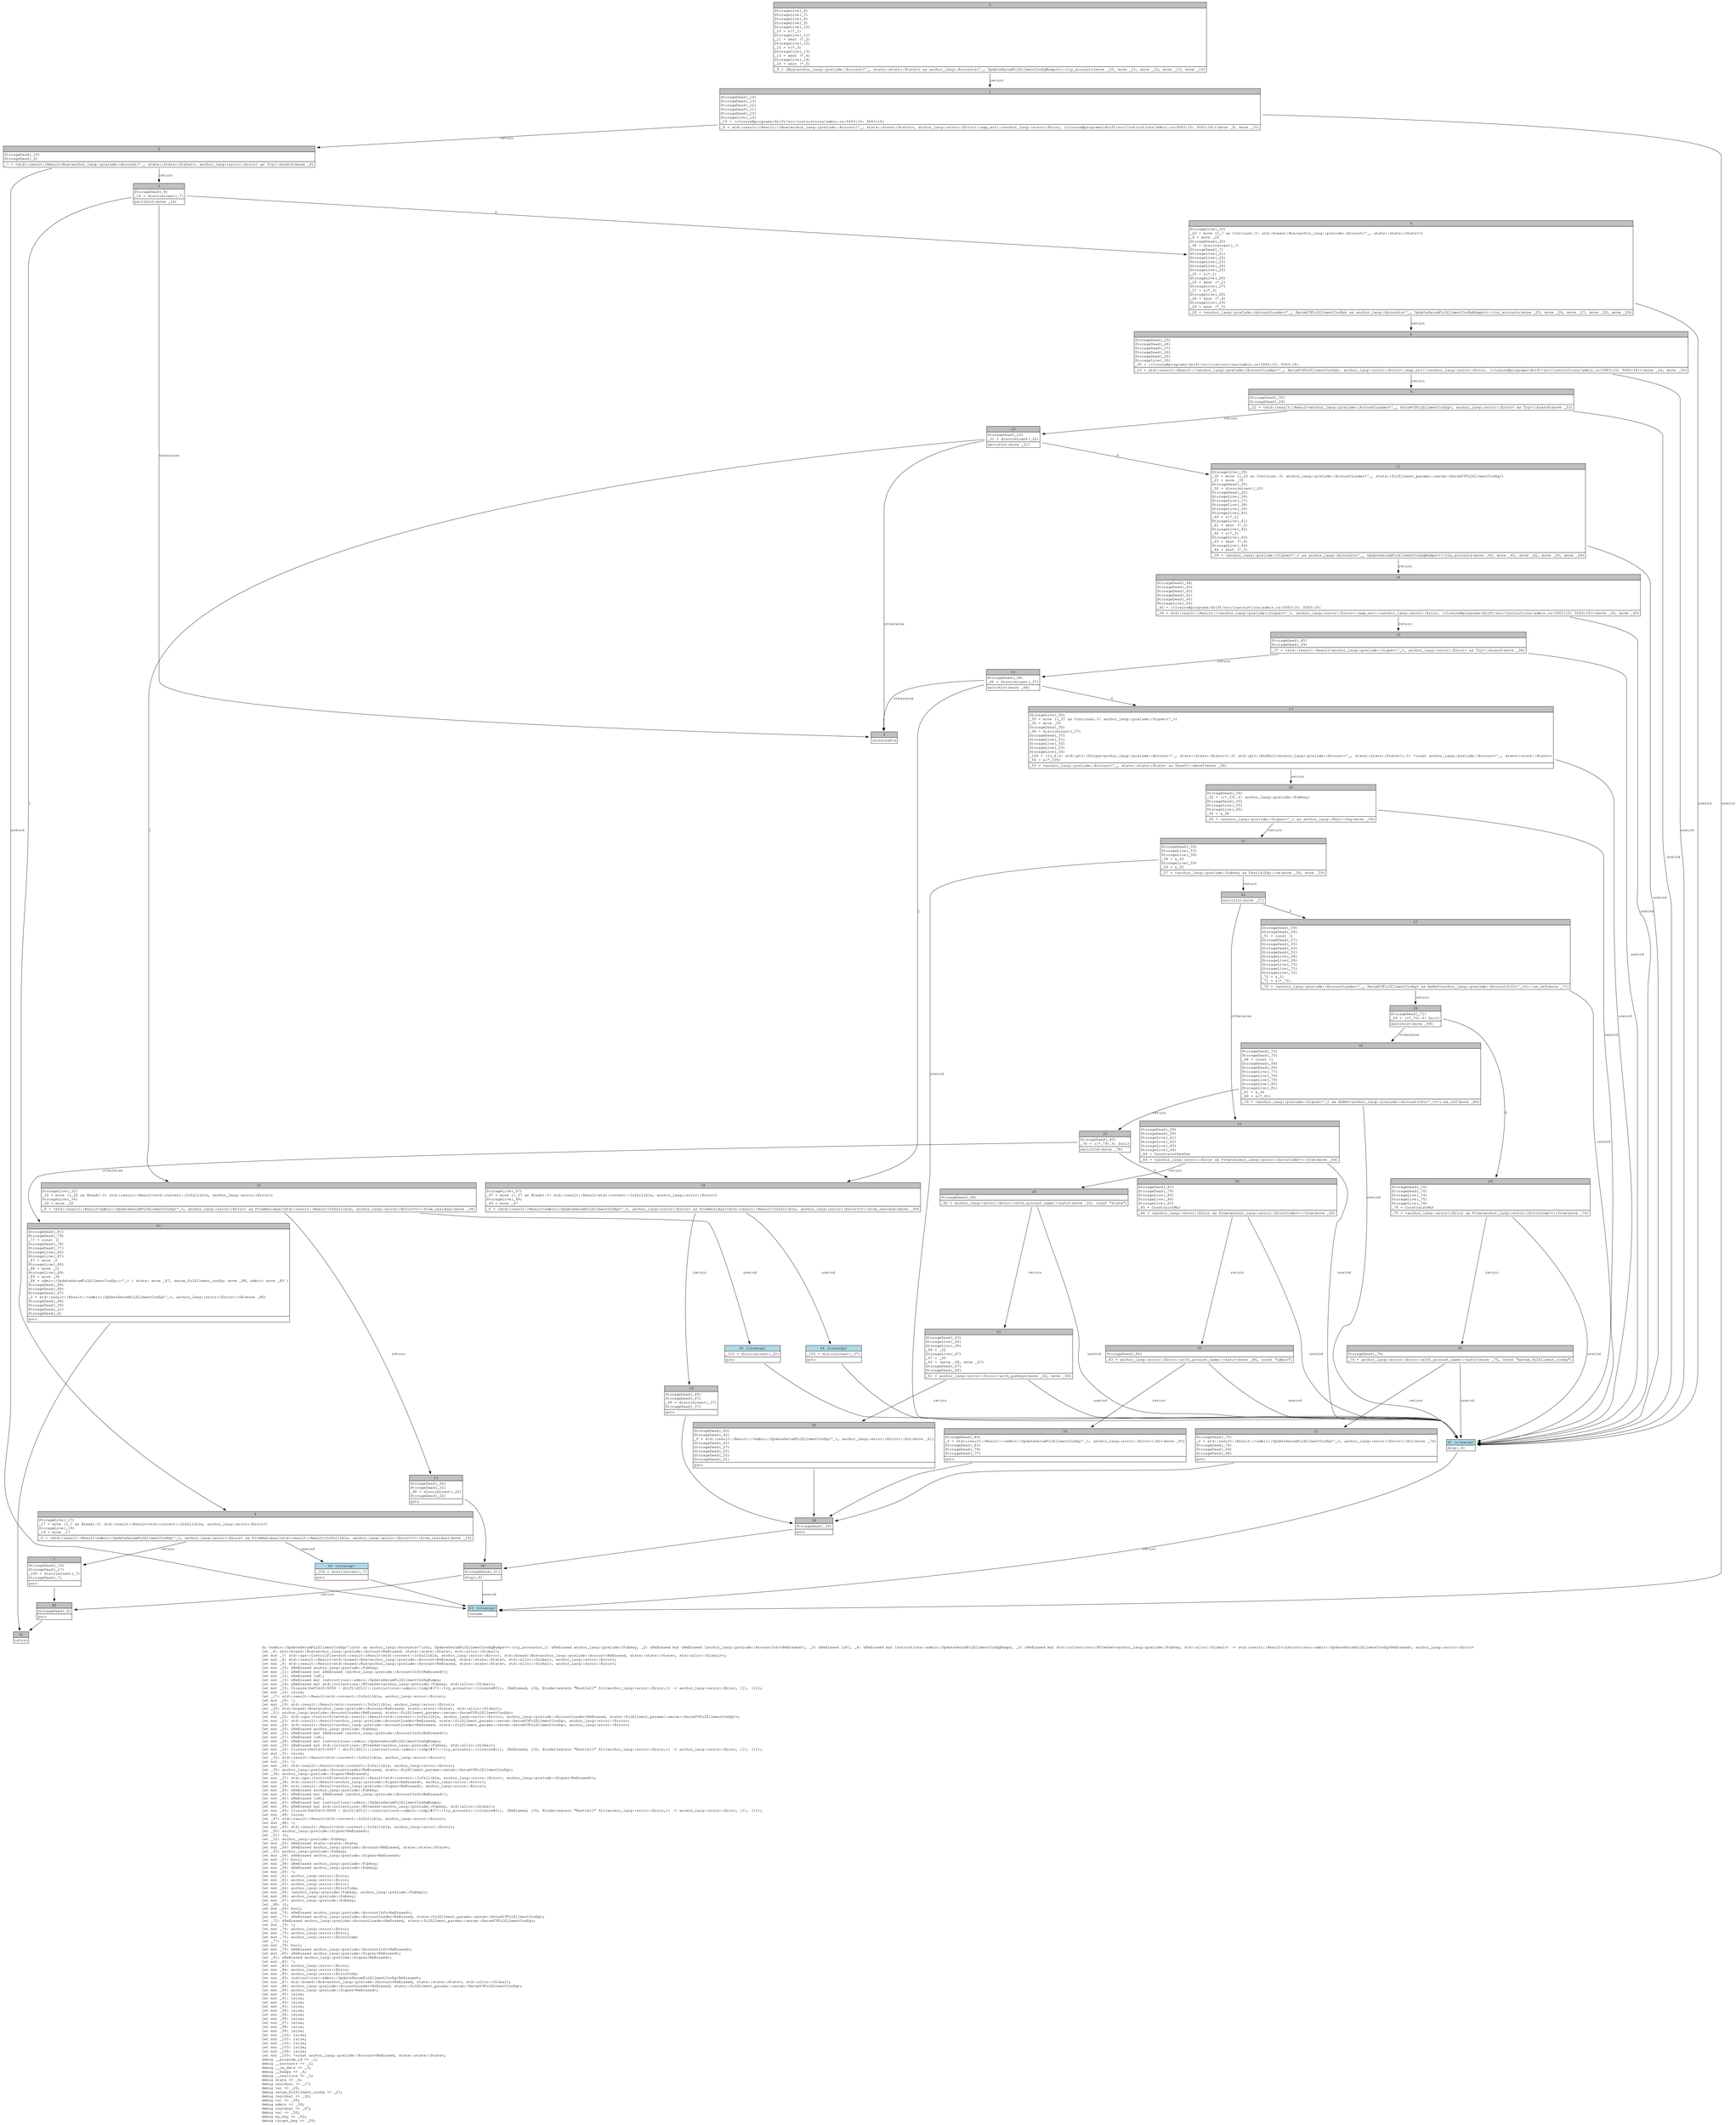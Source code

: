 digraph Mir_0_6055 {
    graph [fontname="Courier, monospace"];
    node [fontname="Courier, monospace"];
    edge [fontname="Courier, monospace"];
    label=<fn &lt;admin::UpdateSerumFulfillmentConfig&lt;'info&gt; as anchor_lang::Accounts&lt;'info, UpdateSerumFulfillmentConfigBumps&gt;&gt;::try_accounts(_1: &amp;ReErased anchor_lang::prelude::Pubkey, _2: &amp;ReErased mut &amp;ReErased [anchor_lang::prelude::AccountInfo&lt;ReErased&gt;], _3: &amp;ReErased [u8], _4: &amp;ReErased mut instructions::admin::UpdateSerumFulfillmentConfigBumps, _5: &amp;ReErased mut std::collections::BTreeSet&lt;anchor_lang::prelude::Pubkey, std::alloc::Global&gt;) -&gt; std::result::Result&lt;instructions::admin::UpdateSerumFulfillmentConfig&lt;ReErased&gt;, anchor_lang::error::Error&gt;<br align="left"/>let _6: std::boxed::Box&lt;anchor_lang::prelude::Account&lt;ReErased, state::state::State&gt;, std::alloc::Global&gt;;<br align="left"/>let mut _7: std::ops::ControlFlow&lt;std::result::Result&lt;std::convert::Infallible, anchor_lang::error::Error&gt;, std::boxed::Box&lt;anchor_lang::prelude::Account&lt;ReErased, state::state::State&gt;, std::alloc::Global&gt;&gt;;<br align="left"/>let mut _8: std::result::Result&lt;std::boxed::Box&lt;anchor_lang::prelude::Account&lt;ReErased, state::state::State&gt;, std::alloc::Global&gt;, anchor_lang::error::Error&gt;;<br align="left"/>let mut _9: std::result::Result&lt;std::boxed::Box&lt;anchor_lang::prelude::Account&lt;ReErased, state::state::State&gt;, std::alloc::Global&gt;, anchor_lang::error::Error&gt;;<br align="left"/>let mut _10: &amp;ReErased anchor_lang::prelude::Pubkey;<br align="left"/>let mut _11: &amp;ReErased mut &amp;ReErased [anchor_lang::prelude::AccountInfo&lt;ReErased&gt;];<br align="left"/>let mut _12: &amp;ReErased [u8];<br align="left"/>let mut _13: &amp;ReErased mut instructions::admin::UpdateSerumFulfillmentConfigBumps;<br align="left"/>let mut _14: &amp;ReErased mut std::collections::BTreeSet&lt;anchor_lang::prelude::Pubkey, std::alloc::Global&gt;;<br align="left"/>let mut _15: Closure(DefId(0:6056 ~ drift[d311]::instructions::admin::{impl#37}::try_accounts::{closure#0}), [ReErased, i32, Binder(extern &quot;RustCall&quot; fn((anchor_lang::error::Error,)) -&gt; anchor_lang::error::Error, []), ()]);<br align="left"/>let mut _16: isize;<br align="left"/>let _17: std::result::Result&lt;std::convert::Infallible, anchor_lang::error::Error&gt;;<br align="left"/>let mut _18: !;<br align="left"/>let mut _19: std::result::Result&lt;std::convert::Infallible, anchor_lang::error::Error&gt;;<br align="left"/>let _20: std::boxed::Box&lt;anchor_lang::prelude::Account&lt;ReErased, state::state::State&gt;, std::alloc::Global&gt;;<br align="left"/>let _21: anchor_lang::prelude::AccountLoader&lt;ReErased, state::fulfillment_params::serum::SerumV3FulfillmentConfig&gt;;<br align="left"/>let mut _22: std::ops::ControlFlow&lt;std::result::Result&lt;std::convert::Infallible, anchor_lang::error::Error&gt;, anchor_lang::prelude::AccountLoader&lt;ReErased, state::fulfillment_params::serum::SerumV3FulfillmentConfig&gt;&gt;;<br align="left"/>let mut _23: std::result::Result&lt;anchor_lang::prelude::AccountLoader&lt;ReErased, state::fulfillment_params::serum::SerumV3FulfillmentConfig&gt;, anchor_lang::error::Error&gt;;<br align="left"/>let mut _24: std::result::Result&lt;anchor_lang::prelude::AccountLoader&lt;ReErased, state::fulfillment_params::serum::SerumV3FulfillmentConfig&gt;, anchor_lang::error::Error&gt;;<br align="left"/>let mut _25: &amp;ReErased anchor_lang::prelude::Pubkey;<br align="left"/>let mut _26: &amp;ReErased mut &amp;ReErased [anchor_lang::prelude::AccountInfo&lt;ReErased&gt;];<br align="left"/>let mut _27: &amp;ReErased [u8];<br align="left"/>let mut _28: &amp;ReErased mut instructions::admin::UpdateSerumFulfillmentConfigBumps;<br align="left"/>let mut _29: &amp;ReErased mut std::collections::BTreeSet&lt;anchor_lang::prelude::Pubkey, std::alloc::Global&gt;;<br align="left"/>let mut _30: Closure(DefId(0:6057 ~ drift[d311]::instructions::admin::{impl#37}::try_accounts::{closure#1}), [ReErased, i32, Binder(extern &quot;RustCall&quot; fn((anchor_lang::error::Error,)) -&gt; anchor_lang::error::Error, []), ()]);<br align="left"/>let mut _31: isize;<br align="left"/>let _32: std::result::Result&lt;std::convert::Infallible, anchor_lang::error::Error&gt;;<br align="left"/>let mut _33: !;<br align="left"/>let mut _34: std::result::Result&lt;std::convert::Infallible, anchor_lang::error::Error&gt;;<br align="left"/>let _35: anchor_lang::prelude::AccountLoader&lt;ReErased, state::fulfillment_params::serum::SerumV3FulfillmentConfig&gt;;<br align="left"/>let _36: anchor_lang::prelude::Signer&lt;ReErased&gt;;<br align="left"/>let mut _37: std::ops::ControlFlow&lt;std::result::Result&lt;std::convert::Infallible, anchor_lang::error::Error&gt;, anchor_lang::prelude::Signer&lt;ReErased&gt;&gt;;<br align="left"/>let mut _38: std::result::Result&lt;anchor_lang::prelude::Signer&lt;ReErased&gt;, anchor_lang::error::Error&gt;;<br align="left"/>let mut _39: std::result::Result&lt;anchor_lang::prelude::Signer&lt;ReErased&gt;, anchor_lang::error::Error&gt;;<br align="left"/>let mut _40: &amp;ReErased anchor_lang::prelude::Pubkey;<br align="left"/>let mut _41: &amp;ReErased mut &amp;ReErased [anchor_lang::prelude::AccountInfo&lt;ReErased&gt;];<br align="left"/>let mut _42: &amp;ReErased [u8];<br align="left"/>let mut _43: &amp;ReErased mut instructions::admin::UpdateSerumFulfillmentConfigBumps;<br align="left"/>let mut _44: &amp;ReErased mut std::collections::BTreeSet&lt;anchor_lang::prelude::Pubkey, std::alloc::Global&gt;;<br align="left"/>let mut _45: Closure(DefId(0:6058 ~ drift[d311]::instructions::admin::{impl#37}::try_accounts::{closure#2}), [ReErased, i32, Binder(extern &quot;RustCall&quot; fn((anchor_lang::error::Error,)) -&gt; anchor_lang::error::Error, []), ()]);<br align="left"/>let mut _46: isize;<br align="left"/>let _47: std::result::Result&lt;std::convert::Infallible, anchor_lang::error::Error&gt;;<br align="left"/>let mut _48: !;<br align="left"/>let mut _49: std::result::Result&lt;std::convert::Infallible, anchor_lang::error::Error&gt;;<br align="left"/>let _50: anchor_lang::prelude::Signer&lt;ReErased&gt;;<br align="left"/>let _51: ();<br align="left"/>let _52: anchor_lang::prelude::Pubkey;<br align="left"/>let mut _53: &amp;ReErased state::state::State;<br align="left"/>let mut _54: &amp;ReErased anchor_lang::prelude::Account&lt;ReErased, state::state::State&gt;;<br align="left"/>let _55: anchor_lang::prelude::Pubkey;<br align="left"/>let mut _56: &amp;ReErased anchor_lang::prelude::Signer&lt;ReErased&gt;;<br align="left"/>let mut _57: bool;<br align="left"/>let mut _58: &amp;ReErased anchor_lang::prelude::Pubkey;<br align="left"/>let mut _59: &amp;ReErased anchor_lang::prelude::Pubkey;<br align="left"/>let mut _60: !;<br align="left"/>let mut _61: anchor_lang::error::Error;<br align="left"/>let mut _62: anchor_lang::error::Error;<br align="left"/>let mut _63: anchor_lang::error::Error;<br align="left"/>let mut _64: anchor_lang::error::ErrorCode;<br align="left"/>let mut _65: (anchor_lang::prelude::Pubkey, anchor_lang::prelude::Pubkey);<br align="left"/>let mut _66: anchor_lang::prelude::Pubkey;<br align="left"/>let mut _67: anchor_lang::prelude::Pubkey;<br align="left"/>let _68: ();<br align="left"/>let mut _69: bool;<br align="left"/>let mut _70: &amp;ReErased anchor_lang::prelude::AccountInfo&lt;ReErased&gt;;<br align="left"/>let mut _71: &amp;ReErased anchor_lang::prelude::AccountLoader&lt;ReErased, state::fulfillment_params::serum::SerumV3FulfillmentConfig&gt;;<br align="left"/>let _72: &amp;ReErased anchor_lang::prelude::AccountLoader&lt;ReErased, state::fulfillment_params::serum::SerumV3FulfillmentConfig&gt;;<br align="left"/>let mut _73: !;<br align="left"/>let mut _74: anchor_lang::error::Error;<br align="left"/>let mut _75: anchor_lang::error::Error;<br align="left"/>let mut _76: anchor_lang::error::ErrorCode;<br align="left"/>let _77: ();<br align="left"/>let mut _78: bool;<br align="left"/>let mut _79: &amp;ReErased anchor_lang::prelude::AccountInfo&lt;ReErased&gt;;<br align="left"/>let mut _80: &amp;ReErased anchor_lang::prelude::Signer&lt;ReErased&gt;;<br align="left"/>let _81: &amp;ReErased anchor_lang::prelude::Signer&lt;ReErased&gt;;<br align="left"/>let mut _82: !;<br align="left"/>let mut _83: anchor_lang::error::Error;<br align="left"/>let mut _84: anchor_lang::error::Error;<br align="left"/>let mut _85: anchor_lang::error::ErrorCode;<br align="left"/>let mut _86: instructions::admin::UpdateSerumFulfillmentConfig&lt;ReErased&gt;;<br align="left"/>let mut _87: std::boxed::Box&lt;anchor_lang::prelude::Account&lt;ReErased, state::state::State&gt;, std::alloc::Global&gt;;<br align="left"/>let mut _88: anchor_lang::prelude::AccountLoader&lt;ReErased, state::fulfillment_params::serum::SerumV3FulfillmentConfig&gt;;<br align="left"/>let mut _89: anchor_lang::prelude::Signer&lt;ReErased&gt;;<br align="left"/>let mut _90: isize;<br align="left"/>let mut _91: isize;<br align="left"/>let mut _92: isize;<br align="left"/>let mut _93: isize;<br align="left"/>let mut _94: isize;<br align="left"/>let mut _95: isize;<br align="left"/>let mut _96: isize;<br align="left"/>let mut _97: isize;<br align="left"/>let mut _98: isize;<br align="left"/>let mut _99: isize;<br align="left"/>let mut _100: isize;<br align="left"/>let mut _101: isize;<br align="left"/>let mut _102: isize;<br align="left"/>let mut _103: isize;<br align="left"/>let mut _104: isize;<br align="left"/>let mut _105: *const anchor_lang::prelude::Account&lt;ReErased, state::state::State&gt;;<br align="left"/>debug __program_id =&gt; _1;<br align="left"/>debug __accounts =&gt; _2;<br align="left"/>debug __ix_data =&gt; _3;<br align="left"/>debug __bumps =&gt; _4;<br align="left"/>debug __reallocs =&gt; _5;<br align="left"/>debug state =&gt; _6;<br align="left"/>debug residual =&gt; _17;<br align="left"/>debug val =&gt; _20;<br align="left"/>debug serum_fulfillment_config =&gt; _21;<br align="left"/>debug residual =&gt; _32;<br align="left"/>debug val =&gt; _35;<br align="left"/>debug admin =&gt; _36;<br align="left"/>debug residual =&gt; _47;<br align="left"/>debug val =&gt; _50;<br align="left"/>debug my_key =&gt; _52;<br align="left"/>debug target_key =&gt; _55;<br align="left"/>>;
    bb0__0_6055 [shape="none", label=<<table border="0" cellborder="1" cellspacing="0"><tr><td bgcolor="gray" align="center" colspan="1">0</td></tr><tr><td align="left" balign="left">StorageLive(_6)<br/>StorageLive(_7)<br/>StorageLive(_8)<br/>StorageLive(_9)<br/>StorageLive(_10)<br/>_10 = &amp;(*_1)<br/>StorageLive(_11)<br/>_11 = &amp;mut (*_2)<br/>StorageLive(_12)<br/>_12 = &amp;(*_3)<br/>StorageLive(_13)<br/>_13 = &amp;mut (*_4)<br/>StorageLive(_14)<br/>_14 = &amp;mut (*_5)<br/></td></tr><tr><td align="left">_9 = &lt;Box&lt;anchor_lang::prelude::Account&lt;'_, state::state::State&gt;&gt; as anchor_lang::Accounts&lt;'_, UpdateSerumFulfillmentConfigBumps&gt;&gt;::try_accounts(move _10, move _11, move _12, move _13, move _14)</td></tr></table>>];
    bb1__0_6055 [shape="none", label=<<table border="0" cellborder="1" cellspacing="0"><tr><td bgcolor="gray" align="center" colspan="1">1</td></tr><tr><td align="left" balign="left">StorageDead(_14)<br/>StorageDead(_13)<br/>StorageDead(_12)<br/>StorageDead(_11)<br/>StorageDead(_10)<br/>StorageLive(_15)<br/>_15 = {closure@programs/drift/src/instructions/admin.rs:5063:10: 5063:18}<br/></td></tr><tr><td align="left">_8 = std::result::Result::&lt;Box&lt;anchor_lang::prelude::Account&lt;'_, state::state::State&gt;&gt;, anchor_lang::error::Error&gt;::map_err::&lt;anchor_lang::error::Error, {closure@programs/drift/src/instructions/admin.rs:5063:10: 5063:18}&gt;(move _9, move _15)</td></tr></table>>];
    bb2__0_6055 [shape="none", label=<<table border="0" cellborder="1" cellspacing="0"><tr><td bgcolor="gray" align="center" colspan="1">2</td></tr><tr><td align="left" balign="left">StorageDead(_15)<br/>StorageDead(_9)<br/></td></tr><tr><td align="left">_7 = &lt;std::result::Result&lt;Box&lt;anchor_lang::prelude::Account&lt;'_, state::state::State&gt;&gt;, anchor_lang::error::Error&gt; as Try&gt;::branch(move _8)</td></tr></table>>];
    bb3__0_6055 [shape="none", label=<<table border="0" cellborder="1" cellspacing="0"><tr><td bgcolor="gray" align="center" colspan="1">3</td></tr><tr><td align="left" balign="left">StorageDead(_8)<br/>_16 = discriminant(_7)<br/></td></tr><tr><td align="left">switchInt(move _16)</td></tr></table>>];
    bb4__0_6055 [shape="none", label=<<table border="0" cellborder="1" cellspacing="0"><tr><td bgcolor="gray" align="center" colspan="1">4</td></tr><tr><td align="left" balign="left">StorageLive(_20)<br/>_20 = move ((_7 as Continue).0: std::boxed::Box&lt;anchor_lang::prelude::Account&lt;'_, state::state::State&gt;&gt;)<br/>_6 = move _20<br/>StorageDead(_20)<br/>_90 = discriminant(_7)<br/>StorageDead(_7)<br/>StorageLive(_21)<br/>StorageLive(_22)<br/>StorageLive(_23)<br/>StorageLive(_24)<br/>StorageLive(_25)<br/>_25 = &amp;(*_1)<br/>StorageLive(_26)<br/>_26 = &amp;mut (*_2)<br/>StorageLive(_27)<br/>_27 = &amp;(*_3)<br/>StorageLive(_28)<br/>_28 = &amp;mut (*_4)<br/>StorageLive(_29)<br/>_29 = &amp;mut (*_5)<br/></td></tr><tr><td align="left">_24 = &lt;anchor_lang::prelude::AccountLoader&lt;'_, SerumV3FulfillmentConfig&gt; as anchor_lang::Accounts&lt;'_, UpdateSerumFulfillmentConfigBumps&gt;&gt;::try_accounts(move _25, move _26, move _27, move _28, move _29)</td></tr></table>>];
    bb5__0_6055 [shape="none", label=<<table border="0" cellborder="1" cellspacing="0"><tr><td bgcolor="gray" align="center" colspan="1">5</td></tr><tr><td align="left">unreachable</td></tr></table>>];
    bb6__0_6055 [shape="none", label=<<table border="0" cellborder="1" cellspacing="0"><tr><td bgcolor="gray" align="center" colspan="1">6</td></tr><tr><td align="left" balign="left">StorageLive(_17)<br/>_17 = move ((_7 as Break).0: std::result::Result&lt;std::convert::Infallible, anchor_lang::error::Error&gt;)<br/>StorageLive(_19)<br/>_19 = move _17<br/></td></tr><tr><td align="left">_0 = &lt;std::result::Result&lt;admin::UpdateSerumFulfillmentConfig&lt;'_&gt;, anchor_lang::error::Error&gt; as FromResidual&lt;std::result::Result&lt;Infallible, anchor_lang::error::Error&gt;&gt;&gt;::from_residual(move _19)</td></tr></table>>];
    bb7__0_6055 [shape="none", label=<<table border="0" cellborder="1" cellspacing="0"><tr><td bgcolor="gray" align="center" colspan="1">7</td></tr><tr><td align="left" balign="left">StorageDead(_19)<br/>StorageDead(_17)<br/>_100 = discriminant(_7)<br/>StorageDead(_7)<br/></td></tr><tr><td align="left">goto</td></tr></table>>];
    bb8__0_6055 [shape="none", label=<<table border="0" cellborder="1" cellspacing="0"><tr><td bgcolor="gray" align="center" colspan="1">8</td></tr><tr><td align="left" balign="left">StorageDead(_29)<br/>StorageDead(_28)<br/>StorageDead(_27)<br/>StorageDead(_26)<br/>StorageDead(_25)<br/>StorageLive(_30)<br/>_30 = {closure@programs/drift/src/instructions/admin.rs:5063:10: 5063:18}<br/></td></tr><tr><td align="left">_23 = std::result::Result::&lt;anchor_lang::prelude::AccountLoader&lt;'_, SerumV3FulfillmentConfig&gt;, anchor_lang::error::Error&gt;::map_err::&lt;anchor_lang::error::Error, {closure@programs/drift/src/instructions/admin.rs:5063:10: 5063:18}&gt;(move _24, move _30)</td></tr></table>>];
    bb9__0_6055 [shape="none", label=<<table border="0" cellborder="1" cellspacing="0"><tr><td bgcolor="gray" align="center" colspan="1">9</td></tr><tr><td align="left" balign="left">StorageDead(_30)<br/>StorageDead(_24)<br/></td></tr><tr><td align="left">_22 = &lt;std::result::Result&lt;anchor_lang::prelude::AccountLoader&lt;'_, SerumV3FulfillmentConfig&gt;, anchor_lang::error::Error&gt; as Try&gt;::branch(move _23)</td></tr></table>>];
    bb10__0_6055 [shape="none", label=<<table border="0" cellborder="1" cellspacing="0"><tr><td bgcolor="gray" align="center" colspan="1">10</td></tr><tr><td align="left" balign="left">StorageDead(_23)<br/>_31 = discriminant(_22)<br/></td></tr><tr><td align="left">switchInt(move _31)</td></tr></table>>];
    bb11__0_6055 [shape="none", label=<<table border="0" cellborder="1" cellspacing="0"><tr><td bgcolor="gray" align="center" colspan="1">11</td></tr><tr><td align="left" balign="left">StorageLive(_35)<br/>_35 = move ((_22 as Continue).0: anchor_lang::prelude::AccountLoader&lt;'_, state::fulfillment_params::serum::SerumV3FulfillmentConfig&gt;)<br/>_21 = move _35<br/>StorageDead(_35)<br/>_92 = discriminant(_22)<br/>StorageDead(_22)<br/>StorageLive(_36)<br/>StorageLive(_37)<br/>StorageLive(_38)<br/>StorageLive(_39)<br/>StorageLive(_40)<br/>_40 = &amp;(*_1)<br/>StorageLive(_41)<br/>_41 = &amp;mut (*_2)<br/>StorageLive(_42)<br/>_42 = &amp;(*_3)<br/>StorageLive(_43)<br/>_43 = &amp;mut (*_4)<br/>StorageLive(_44)<br/>_44 = &amp;mut (*_5)<br/></td></tr><tr><td align="left">_39 = &lt;anchor_lang::prelude::Signer&lt;'_&gt; as anchor_lang::Accounts&lt;'_, UpdateSerumFulfillmentConfigBumps&gt;&gt;::try_accounts(move _40, move _41, move _42, move _43, move _44)</td></tr></table>>];
    bb12__0_6055 [shape="none", label=<<table border="0" cellborder="1" cellspacing="0"><tr><td bgcolor="gray" align="center" colspan="1">12</td></tr><tr><td align="left" balign="left">StorageLive(_32)<br/>_32 = move ((_22 as Break).0: std::result::Result&lt;std::convert::Infallible, anchor_lang::error::Error&gt;)<br/>StorageLive(_34)<br/>_34 = move _32<br/></td></tr><tr><td align="left">_0 = &lt;std::result::Result&lt;admin::UpdateSerumFulfillmentConfig&lt;'_&gt;, anchor_lang::error::Error&gt; as FromResidual&lt;std::result::Result&lt;Infallible, anchor_lang::error::Error&gt;&gt;&gt;::from_residual(move _34)</td></tr></table>>];
    bb13__0_6055 [shape="none", label=<<table border="0" cellborder="1" cellspacing="0"><tr><td bgcolor="gray" align="center" colspan="1">13</td></tr><tr><td align="left" balign="left">StorageDead(_34)<br/>StorageDead(_32)<br/>_98 = discriminant(_22)<br/>StorageDead(_22)<br/></td></tr><tr><td align="left">goto</td></tr></table>>];
    bb14__0_6055 [shape="none", label=<<table border="0" cellborder="1" cellspacing="0"><tr><td bgcolor="gray" align="center" colspan="1">14</td></tr><tr><td align="left" balign="left">StorageDead(_44)<br/>StorageDead(_43)<br/>StorageDead(_42)<br/>StorageDead(_41)<br/>StorageDead(_40)<br/>StorageLive(_45)<br/>_45 = {closure@programs/drift/src/instructions/admin.rs:5063:10: 5063:18}<br/></td></tr><tr><td align="left">_38 = std::result::Result::&lt;anchor_lang::prelude::Signer&lt;'_&gt;, anchor_lang::error::Error&gt;::map_err::&lt;anchor_lang::error::Error, {closure@programs/drift/src/instructions/admin.rs:5063:10: 5063:18}&gt;(move _39, move _45)</td></tr></table>>];
    bb15__0_6055 [shape="none", label=<<table border="0" cellborder="1" cellspacing="0"><tr><td bgcolor="gray" align="center" colspan="1">15</td></tr><tr><td align="left" balign="left">StorageDead(_45)<br/>StorageDead(_39)<br/></td></tr><tr><td align="left">_37 = &lt;std::result::Result&lt;anchor_lang::prelude::Signer&lt;'_&gt;, anchor_lang::error::Error&gt; as Try&gt;::branch(move _38)</td></tr></table>>];
    bb16__0_6055 [shape="none", label=<<table border="0" cellborder="1" cellspacing="0"><tr><td bgcolor="gray" align="center" colspan="1">16</td></tr><tr><td align="left" balign="left">StorageDead(_38)<br/>_46 = discriminant(_37)<br/></td></tr><tr><td align="left">switchInt(move _46)</td></tr></table>>];
    bb17__0_6055 [shape="none", label=<<table border="0" cellborder="1" cellspacing="0"><tr><td bgcolor="gray" align="center" colspan="1">17</td></tr><tr><td align="left" balign="left">StorageLive(_50)<br/>_50 = move ((_37 as Continue).0: anchor_lang::prelude::Signer&lt;'_&gt;)<br/>_36 = move _50<br/>StorageDead(_50)<br/>_94 = discriminant(_37)<br/>StorageDead(_37)<br/>StorageLive(_51)<br/>StorageLive(_52)<br/>StorageLive(_53)<br/>StorageLive(_54)<br/>_105 = (((_6.0: std::ptr::Unique&lt;anchor_lang::prelude::Account&lt;'_, state::state::State&gt;&gt;).0: std::ptr::NonNull&lt;anchor_lang::prelude::Account&lt;'_, state::state::State&gt;&gt;).0: *const anchor_lang::prelude::Account&lt;'_, state::state::State&gt;)<br/>_54 = &amp;(*_105)<br/></td></tr><tr><td align="left">_53 = &lt;anchor_lang::prelude::Account&lt;'_, state::state::State&gt; as Deref&gt;::deref(move _54)</td></tr></table>>];
    bb18__0_6055 [shape="none", label=<<table border="0" cellborder="1" cellspacing="0"><tr><td bgcolor="gray" align="center" colspan="1">18</td></tr><tr><td align="left" balign="left">StorageLive(_47)<br/>_47 = move ((_37 as Break).0: std::result::Result&lt;std::convert::Infallible, anchor_lang::error::Error&gt;)<br/>StorageLive(_49)<br/>_49 = move _47<br/></td></tr><tr><td align="left">_0 = &lt;std::result::Result&lt;admin::UpdateSerumFulfillmentConfig&lt;'_&gt;, anchor_lang::error::Error&gt; as FromResidual&lt;std::result::Result&lt;Infallible, anchor_lang::error::Error&gt;&gt;&gt;::from_residual(move _49)</td></tr></table>>];
    bb19__0_6055 [shape="none", label=<<table border="0" cellborder="1" cellspacing="0"><tr><td bgcolor="gray" align="center" colspan="1">19</td></tr><tr><td align="left" balign="left">StorageDead(_49)<br/>StorageDead(_47)<br/>_96 = discriminant(_37)<br/>StorageDead(_37)<br/></td></tr><tr><td align="left">goto</td></tr></table>>];
    bb20__0_6055 [shape="none", label=<<table border="0" cellborder="1" cellspacing="0"><tr><td bgcolor="gray" align="center" colspan="1">20</td></tr><tr><td align="left" balign="left">StorageDead(_54)<br/>_52 = ((*_53).0: anchor_lang::prelude::Pubkey)<br/>StorageDead(_53)<br/>StorageLive(_55)<br/>StorageLive(_56)<br/>_56 = &amp;_36<br/></td></tr><tr><td align="left">_55 = &lt;anchor_lang::prelude::Signer&lt;'_&gt; as anchor_lang::Key&gt;::key(move _56)</td></tr></table>>];
    bb21__0_6055 [shape="none", label=<<table border="0" cellborder="1" cellspacing="0"><tr><td bgcolor="gray" align="center" colspan="1">21</td></tr><tr><td align="left" balign="left">StorageDead(_56)<br/>StorageLive(_57)<br/>StorageLive(_58)<br/>_58 = &amp;_52<br/>StorageLive(_59)<br/>_59 = &amp;_55<br/></td></tr><tr><td align="left">_57 = &lt;anchor_lang::prelude::Pubkey as PartialEq&gt;::ne(move _58, move _59)</td></tr></table>>];
    bb22__0_6055 [shape="none", label=<<table border="0" cellborder="1" cellspacing="0"><tr><td bgcolor="gray" align="center" colspan="1">22</td></tr><tr><td align="left">switchInt(move _57)</td></tr></table>>];
    bb23__0_6055 [shape="none", label=<<table border="0" cellborder="1" cellspacing="0"><tr><td bgcolor="gray" align="center" colspan="1">23</td></tr><tr><td align="left" balign="left">StorageDead(_59)<br/>StorageDead(_58)<br/>StorageLive(_61)<br/>StorageLive(_62)<br/>StorageLive(_63)<br/>StorageLive(_64)<br/>_64 = ConstraintHasOne<br/></td></tr><tr><td align="left">_63 = &lt;anchor_lang::error::Error as From&lt;anchor_lang::error::ErrorCode&gt;&gt;::from(move _64)</td></tr></table>>];
    bb24__0_6055 [shape="none", label=<<table border="0" cellborder="1" cellspacing="0"><tr><td bgcolor="gray" align="center" colspan="1">24</td></tr><tr><td align="left" balign="left">StorageDead(_64)<br/></td></tr><tr><td align="left">_62 = anchor_lang::error::Error::with_account_name::&lt;&amp;str&gt;(move _63, const &quot;state&quot;)</td></tr></table>>];
    bb25__0_6055 [shape="none", label=<<table border="0" cellborder="1" cellspacing="0"><tr><td bgcolor="gray" align="center" colspan="1">25</td></tr><tr><td align="left" balign="left">StorageDead(_63)<br/>StorageLive(_65)<br/>StorageLive(_66)<br/>_66 = _52<br/>StorageLive(_67)<br/>_67 = _55<br/>_65 = (move _66, move _67)<br/>StorageDead(_67)<br/>StorageDead(_66)<br/></td></tr><tr><td align="left">_61 = anchor_lang::error::Error::with_pubkeys(move _62, move _65)</td></tr></table>>];
    bb26__0_6055 [shape="none", label=<<table border="0" cellborder="1" cellspacing="0"><tr><td bgcolor="gray" align="center" colspan="1">26</td></tr><tr><td align="left" balign="left">StorageDead(_65)<br/>StorageDead(_62)<br/>_0 = std::result::Result::&lt;admin::UpdateSerumFulfillmentConfig&lt;'_&gt;, anchor_lang::error::Error&gt;::Err(move _61)<br/>StorageDead(_61)<br/>StorageDead(_57)<br/>StorageDead(_55)<br/>StorageDead(_52)<br/>StorageDead(_51)<br/></td></tr><tr><td align="left">goto</td></tr></table>>];
    bb27__0_6055 [shape="none", label=<<table border="0" cellborder="1" cellspacing="0"><tr><td bgcolor="gray" align="center" colspan="1">27</td></tr><tr><td align="left" balign="left">StorageDead(_59)<br/>StorageDead(_58)<br/>_51 = const ()<br/>StorageDead(_57)<br/>StorageDead(_55)<br/>StorageDead(_52)<br/>StorageDead(_51)<br/>StorageLive(_68)<br/>StorageLive(_69)<br/>StorageLive(_70)<br/>StorageLive(_71)<br/>StorageLive(_72)<br/>_72 = &amp;_21<br/>_71 = &amp;(*_72)<br/></td></tr><tr><td align="left">_70 = &lt;anchor_lang::prelude::AccountLoader&lt;'_, SerumV3FulfillmentConfig&gt; as AsRef&lt;anchor_lang::prelude::AccountInfo&lt;'_&gt;&gt;&gt;::as_ref(move _71)</td></tr></table>>];
    bb28__0_6055 [shape="none", label=<<table border="0" cellborder="1" cellspacing="0"><tr><td bgcolor="gray" align="center" colspan="1">28</td></tr><tr><td align="left" balign="left">StorageDead(_71)<br/>_69 = ((*_70).6: bool)<br/></td></tr><tr><td align="left">switchInt(move _69)</td></tr></table>>];
    bb29__0_6055 [shape="none", label=<<table border="0" cellborder="1" cellspacing="0"><tr><td bgcolor="gray" align="center" colspan="1">29</td></tr><tr><td align="left" balign="left">StorageDead(_72)<br/>StorageDead(_70)<br/>StorageLive(_74)<br/>StorageLive(_75)<br/>StorageLive(_76)<br/>_76 = ConstraintMut<br/></td></tr><tr><td align="left">_75 = &lt;anchor_lang::error::Error as From&lt;anchor_lang::error::ErrorCode&gt;&gt;::from(move _76)</td></tr></table>>];
    bb30__0_6055 [shape="none", label=<<table border="0" cellborder="1" cellspacing="0"><tr><td bgcolor="gray" align="center" colspan="1">30</td></tr><tr><td align="left" balign="left">StorageDead(_76)<br/></td></tr><tr><td align="left">_74 = anchor_lang::error::Error::with_account_name::&lt;&amp;str&gt;(move _75, const &quot;serum_fulfillment_config&quot;)</td></tr></table>>];
    bb31__0_6055 [shape="none", label=<<table border="0" cellborder="1" cellspacing="0"><tr><td bgcolor="gray" align="center" colspan="1">31</td></tr><tr><td align="left" balign="left">StorageDead(_75)<br/>_0 = std::result::Result::&lt;admin::UpdateSerumFulfillmentConfig&lt;'_&gt;, anchor_lang::error::Error&gt;::Err(move _74)<br/>StorageDead(_74)<br/>StorageDead(_69)<br/>StorageDead(_68)<br/></td></tr><tr><td align="left">goto</td></tr></table>>];
    bb32__0_6055 [shape="none", label=<<table border="0" cellborder="1" cellspacing="0"><tr><td bgcolor="gray" align="center" colspan="1">32</td></tr><tr><td align="left" balign="left">StorageDead(_72)<br/>StorageDead(_70)<br/>_68 = const ()<br/>StorageDead(_69)<br/>StorageDead(_68)<br/>StorageLive(_77)<br/>StorageLive(_78)<br/>StorageLive(_79)<br/>StorageLive(_80)<br/>StorageLive(_81)<br/>_81 = &amp;_36<br/>_80 = &amp;(*_81)<br/></td></tr><tr><td align="left">_79 = &lt;anchor_lang::prelude::Signer&lt;'_&gt; as AsRef&lt;anchor_lang::prelude::AccountInfo&lt;'_&gt;&gt;&gt;::as_ref(move _80)</td></tr></table>>];
    bb33__0_6055 [shape="none", label=<<table border="0" cellborder="1" cellspacing="0"><tr><td bgcolor="gray" align="center" colspan="1">33</td></tr><tr><td align="left" balign="left">StorageDead(_80)<br/>_78 = ((*_79).6: bool)<br/></td></tr><tr><td align="left">switchInt(move _78)</td></tr></table>>];
    bb34__0_6055 [shape="none", label=<<table border="0" cellborder="1" cellspacing="0"><tr><td bgcolor="gray" align="center" colspan="1">34</td></tr><tr><td align="left" balign="left">StorageDead(_81)<br/>StorageDead(_79)<br/>StorageLive(_83)<br/>StorageLive(_84)<br/>StorageLive(_85)<br/>_85 = ConstraintMut<br/></td></tr><tr><td align="left">_84 = &lt;anchor_lang::error::Error as From&lt;anchor_lang::error::ErrorCode&gt;&gt;::from(move _85)</td></tr></table>>];
    bb35__0_6055 [shape="none", label=<<table border="0" cellborder="1" cellspacing="0"><tr><td bgcolor="gray" align="center" colspan="1">35</td></tr><tr><td align="left" balign="left">StorageDead(_85)<br/></td></tr><tr><td align="left">_83 = anchor_lang::error::Error::with_account_name::&lt;&amp;str&gt;(move _84, const &quot;admin&quot;)</td></tr></table>>];
    bb36__0_6055 [shape="none", label=<<table border="0" cellborder="1" cellspacing="0"><tr><td bgcolor="gray" align="center" colspan="1">36</td></tr><tr><td align="left" balign="left">StorageDead(_84)<br/>_0 = std::result::Result::&lt;admin::UpdateSerumFulfillmentConfig&lt;'_&gt;, anchor_lang::error::Error&gt;::Err(move _83)<br/>StorageDead(_83)<br/>StorageDead(_78)<br/>StorageDead(_77)<br/></td></tr><tr><td align="left">goto</td></tr></table>>];
    bb37__0_6055 [shape="none", label=<<table border="0" cellborder="1" cellspacing="0"><tr><td bgcolor="gray" align="center" colspan="1">37</td></tr><tr><td align="left" balign="left">StorageDead(_81)<br/>StorageDead(_79)<br/>_77 = const ()<br/>StorageDead(_78)<br/>StorageDead(_77)<br/>StorageLive(_86)<br/>StorageLive(_87)<br/>_87 = move _6<br/>StorageLive(_88)<br/>_88 = move _21<br/>StorageLive(_89)<br/>_89 = move _36<br/>_86 = admin::UpdateSerumFulfillmentConfig::&lt;'_&gt; { state: move _87, serum_fulfillment_config: move _88, admin: move _89 }<br/>StorageDead(_89)<br/>StorageDead(_88)<br/>StorageDead(_87)<br/>_0 = std::result::Result::&lt;admin::UpdateSerumFulfillmentConfig&lt;'_&gt;, anchor_lang::error::Error&gt;::Ok(move _86)<br/>StorageDead(_86)<br/>StorageDead(_36)<br/>StorageDead(_21)<br/>StorageDead(_6)<br/></td></tr><tr><td align="left">goto</td></tr></table>>];
    bb38__0_6055 [shape="none", label=<<table border="0" cellborder="1" cellspacing="0"><tr><td bgcolor="gray" align="center" colspan="1">38</td></tr><tr><td align="left" balign="left">StorageDead(_36)<br/></td></tr><tr><td align="left">goto</td></tr></table>>];
    bb39__0_6055 [shape="none", label=<<table border="0" cellborder="1" cellspacing="0"><tr><td bgcolor="gray" align="center" colspan="1">39</td></tr><tr><td align="left" balign="left">StorageDead(_21)<br/></td></tr><tr><td align="left">drop(_6)</td></tr></table>>];
    bb40__0_6055 [shape="none", label=<<table border="0" cellborder="1" cellspacing="0"><tr><td bgcolor="gray" align="center" colspan="1">40</td></tr><tr><td align="left" balign="left">StorageDead(_6)<br/></td></tr><tr><td align="left">goto</td></tr></table>>];
    bb41__0_6055 [shape="none", label=<<table border="0" cellborder="1" cellspacing="0"><tr><td bgcolor="gray" align="center" colspan="1">41</td></tr><tr><td align="left">return</td></tr></table>>];
    bb42__0_6055 [shape="none", label=<<table border="0" cellborder="1" cellspacing="0"><tr><td bgcolor="lightblue" align="center" colspan="1">42 (cleanup)</td></tr><tr><td align="left">drop(_6)</td></tr></table>>];
    bb43__0_6055 [shape="none", label=<<table border="0" cellborder="1" cellspacing="0"><tr><td bgcolor="lightblue" align="center" colspan="1">43 (cleanup)</td></tr><tr><td align="left">resume</td></tr></table>>];
    bb44__0_6055 [shape="none", label=<<table border="0" cellborder="1" cellspacing="0"><tr><td bgcolor="lightblue" align="center" colspan="1">44 (cleanup)</td></tr><tr><td align="left" balign="left">_102 = discriminant(_37)<br/></td></tr><tr><td align="left">goto</td></tr></table>>];
    bb45__0_6055 [shape="none", label=<<table border="0" cellborder="1" cellspacing="0"><tr><td bgcolor="lightblue" align="center" colspan="1">45 (cleanup)</td></tr><tr><td align="left" balign="left">_103 = discriminant(_22)<br/></td></tr><tr><td align="left">goto</td></tr></table>>];
    bb46__0_6055 [shape="none", label=<<table border="0" cellborder="1" cellspacing="0"><tr><td bgcolor="lightblue" align="center" colspan="1">46 (cleanup)</td></tr><tr><td align="left" balign="left">_104 = discriminant(_7)<br/></td></tr><tr><td align="left">goto</td></tr></table>>];
    bb0__0_6055 -> bb1__0_6055 [label="return"];
    bb1__0_6055 -> bb2__0_6055 [label="return"];
    bb1__0_6055 -> bb43__0_6055 [label="unwind"];
    bb2__0_6055 -> bb3__0_6055 [label="return"];
    bb2__0_6055 -> bb43__0_6055 [label="unwind"];
    bb3__0_6055 -> bb4__0_6055 [label="0"];
    bb3__0_6055 -> bb6__0_6055 [label="1"];
    bb3__0_6055 -> bb5__0_6055 [label="otherwise"];
    bb4__0_6055 -> bb8__0_6055 [label="return"];
    bb4__0_6055 -> bb42__0_6055 [label="unwind"];
    bb6__0_6055 -> bb7__0_6055 [label="return"];
    bb6__0_6055 -> bb46__0_6055 [label="unwind"];
    bb7__0_6055 -> bb40__0_6055 [label=""];
    bb8__0_6055 -> bb9__0_6055 [label="return"];
    bb8__0_6055 -> bb42__0_6055 [label="unwind"];
    bb9__0_6055 -> bb10__0_6055 [label="return"];
    bb9__0_6055 -> bb42__0_6055 [label="unwind"];
    bb10__0_6055 -> bb11__0_6055 [label="0"];
    bb10__0_6055 -> bb12__0_6055 [label="1"];
    bb10__0_6055 -> bb5__0_6055 [label="otherwise"];
    bb11__0_6055 -> bb14__0_6055 [label="return"];
    bb11__0_6055 -> bb42__0_6055 [label="unwind"];
    bb12__0_6055 -> bb13__0_6055 [label="return"];
    bb12__0_6055 -> bb45__0_6055 [label="unwind"];
    bb13__0_6055 -> bb39__0_6055 [label=""];
    bb14__0_6055 -> bb15__0_6055 [label="return"];
    bb14__0_6055 -> bb42__0_6055 [label="unwind"];
    bb15__0_6055 -> bb16__0_6055 [label="return"];
    bb15__0_6055 -> bb42__0_6055 [label="unwind"];
    bb16__0_6055 -> bb17__0_6055 [label="0"];
    bb16__0_6055 -> bb18__0_6055 [label="1"];
    bb16__0_6055 -> bb5__0_6055 [label="otherwise"];
    bb17__0_6055 -> bb20__0_6055 [label="return"];
    bb17__0_6055 -> bb42__0_6055 [label="unwind"];
    bb18__0_6055 -> bb19__0_6055 [label="return"];
    bb18__0_6055 -> bb44__0_6055 [label="unwind"];
    bb19__0_6055 -> bb38__0_6055 [label=""];
    bb20__0_6055 -> bb21__0_6055 [label="return"];
    bb20__0_6055 -> bb42__0_6055 [label="unwind"];
    bb21__0_6055 -> bb22__0_6055 [label="return"];
    bb21__0_6055 -> bb42__0_6055 [label="unwind"];
    bb22__0_6055 -> bb27__0_6055 [label="0"];
    bb22__0_6055 -> bb23__0_6055 [label="otherwise"];
    bb23__0_6055 -> bb24__0_6055 [label="return"];
    bb23__0_6055 -> bb42__0_6055 [label="unwind"];
    bb24__0_6055 -> bb25__0_6055 [label="return"];
    bb24__0_6055 -> bb42__0_6055 [label="unwind"];
    bb25__0_6055 -> bb26__0_6055 [label="return"];
    bb25__0_6055 -> bb42__0_6055 [label="unwind"];
    bb26__0_6055 -> bb38__0_6055 [label=""];
    bb27__0_6055 -> bb28__0_6055 [label="return"];
    bb27__0_6055 -> bb42__0_6055 [label="unwind"];
    bb28__0_6055 -> bb29__0_6055 [label="0"];
    bb28__0_6055 -> bb32__0_6055 [label="otherwise"];
    bb29__0_6055 -> bb30__0_6055 [label="return"];
    bb29__0_6055 -> bb42__0_6055 [label="unwind"];
    bb30__0_6055 -> bb31__0_6055 [label="return"];
    bb30__0_6055 -> bb42__0_6055 [label="unwind"];
    bb31__0_6055 -> bb38__0_6055 [label=""];
    bb32__0_6055 -> bb33__0_6055 [label="return"];
    bb32__0_6055 -> bb42__0_6055 [label="unwind"];
    bb33__0_6055 -> bb34__0_6055 [label="0"];
    bb33__0_6055 -> bb37__0_6055 [label="otherwise"];
    bb34__0_6055 -> bb35__0_6055 [label="return"];
    bb34__0_6055 -> bb42__0_6055 [label="unwind"];
    bb35__0_6055 -> bb36__0_6055 [label="return"];
    bb35__0_6055 -> bb42__0_6055 [label="unwind"];
    bb36__0_6055 -> bb38__0_6055 [label=""];
    bb37__0_6055 -> bb41__0_6055 [label=""];
    bb38__0_6055 -> bb39__0_6055 [label=""];
    bb39__0_6055 -> bb40__0_6055 [label="return"];
    bb39__0_6055 -> bb43__0_6055 [label="unwind"];
    bb40__0_6055 -> bb41__0_6055 [label=""];
    bb42__0_6055 -> bb43__0_6055 [label="return"];
    bb44__0_6055 -> bb42__0_6055 [label=""];
    bb45__0_6055 -> bb42__0_6055 [label=""];
    bb46__0_6055 -> bb43__0_6055 [label=""];
}
